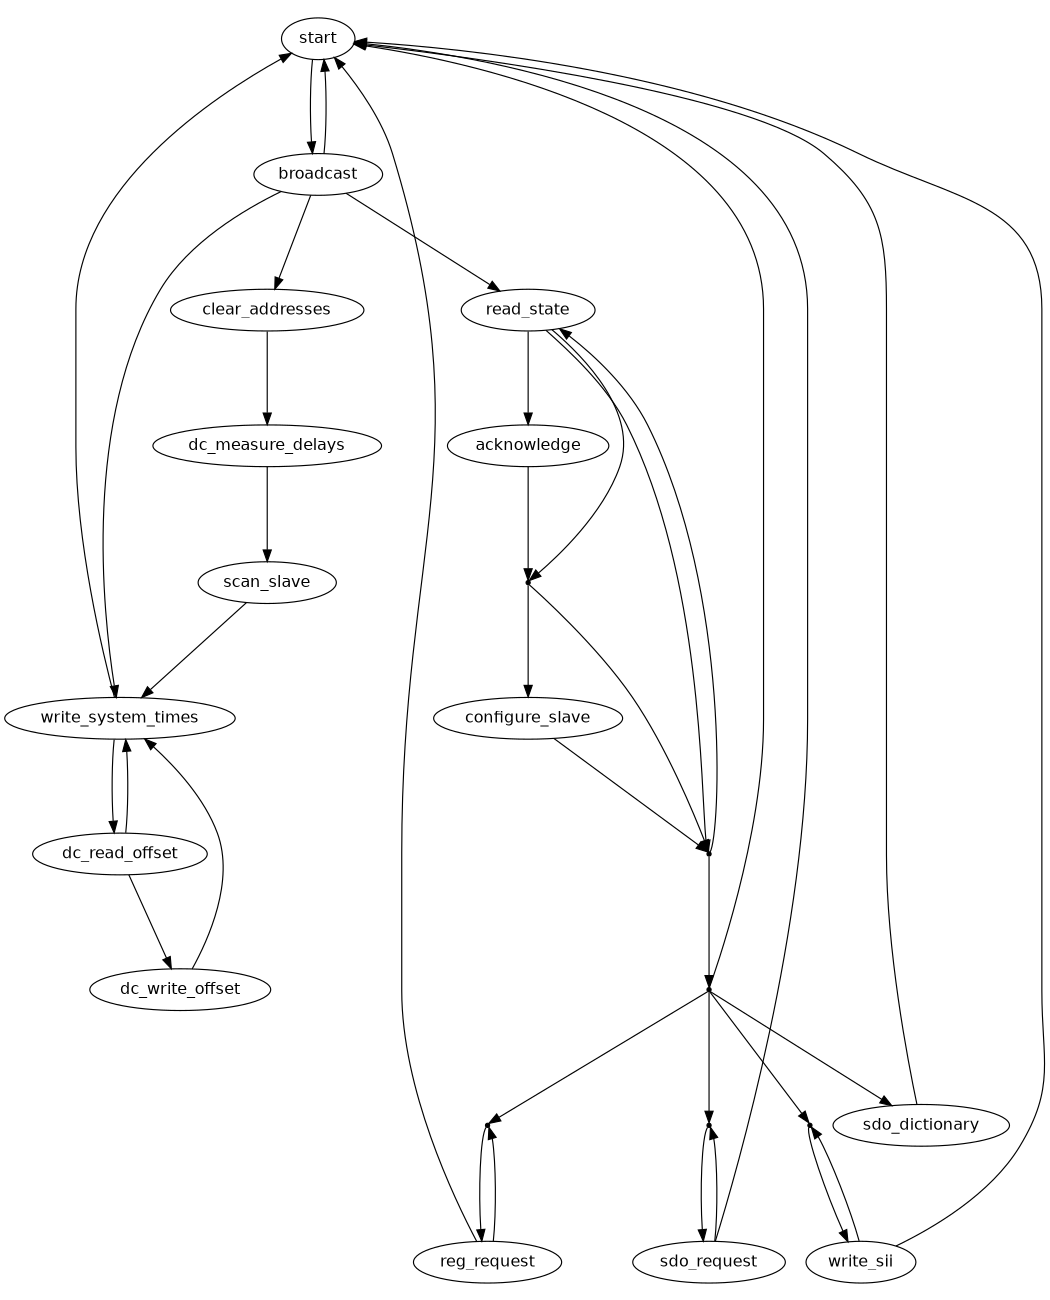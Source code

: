 
/* $Id: fsm_master.dot,v df2b21f15939 2010/05/02 06:03:05 fp $ */

digraph master {
    size="7,9"
    center=1
    ratio=fill
    node [fontname="Helvetica"]

    start -> broadcast [weight=10]

    broadcast -> start
    broadcast -> clear_addresses
    broadcast -> read_state
    broadcast -> write_system_times

    action_process_sii [shape=point,label=""]
    action_process_sii -> write_sii

    action_process_sdo [shape=point,label=""]
    action_process_sdo -> sdo_request

    action_process_register [shape=point,label=""]
    action_process_register -> reg_request

    action_idle [shape=point,label=""]
    action_idle -> action_process_sdo
    action_idle -> sdo_dictionary
    action_idle -> action_process_sii
    action_idle -> action_process_register
    action_idle -> start

    action_next_slave_state [shape=point,label=""]
    action_next_slave_state -> read_state
    action_next_slave_state -> action_idle [weight=10]
    
    action_configure [shape=point,label=""]
    action_configure -> configure_slave [weight=10]
    action_configure -> action_next_slave_state

    read_state -> acknowledge [weight=10]
    read_state -> action_configure
    read_state -> action_next_slave_state

    acknowledge -> action_configure [weight=10]

    clear_addresses -> dc_measure_delays [weight=10]

    dc_measure_delays -> scan_slave [weight=10]

    scan_slave -> write_system_times

    write_system_times -> start
    write_system_times -> dc_read_offset

    dc_read_offset -> write_system_times
    dc_read_offset -> dc_write_offset

    dc_write_offset -> write_system_times

    configure_slave -> action_next_slave_state

    write_sii -> action_process_sii
    write_sii -> start

    sdo_dictionary -> start

    sdo_request -> action_process_sdo
    sdo_request -> start

    reg_request -> action_process_register
    reg_request -> start
}
